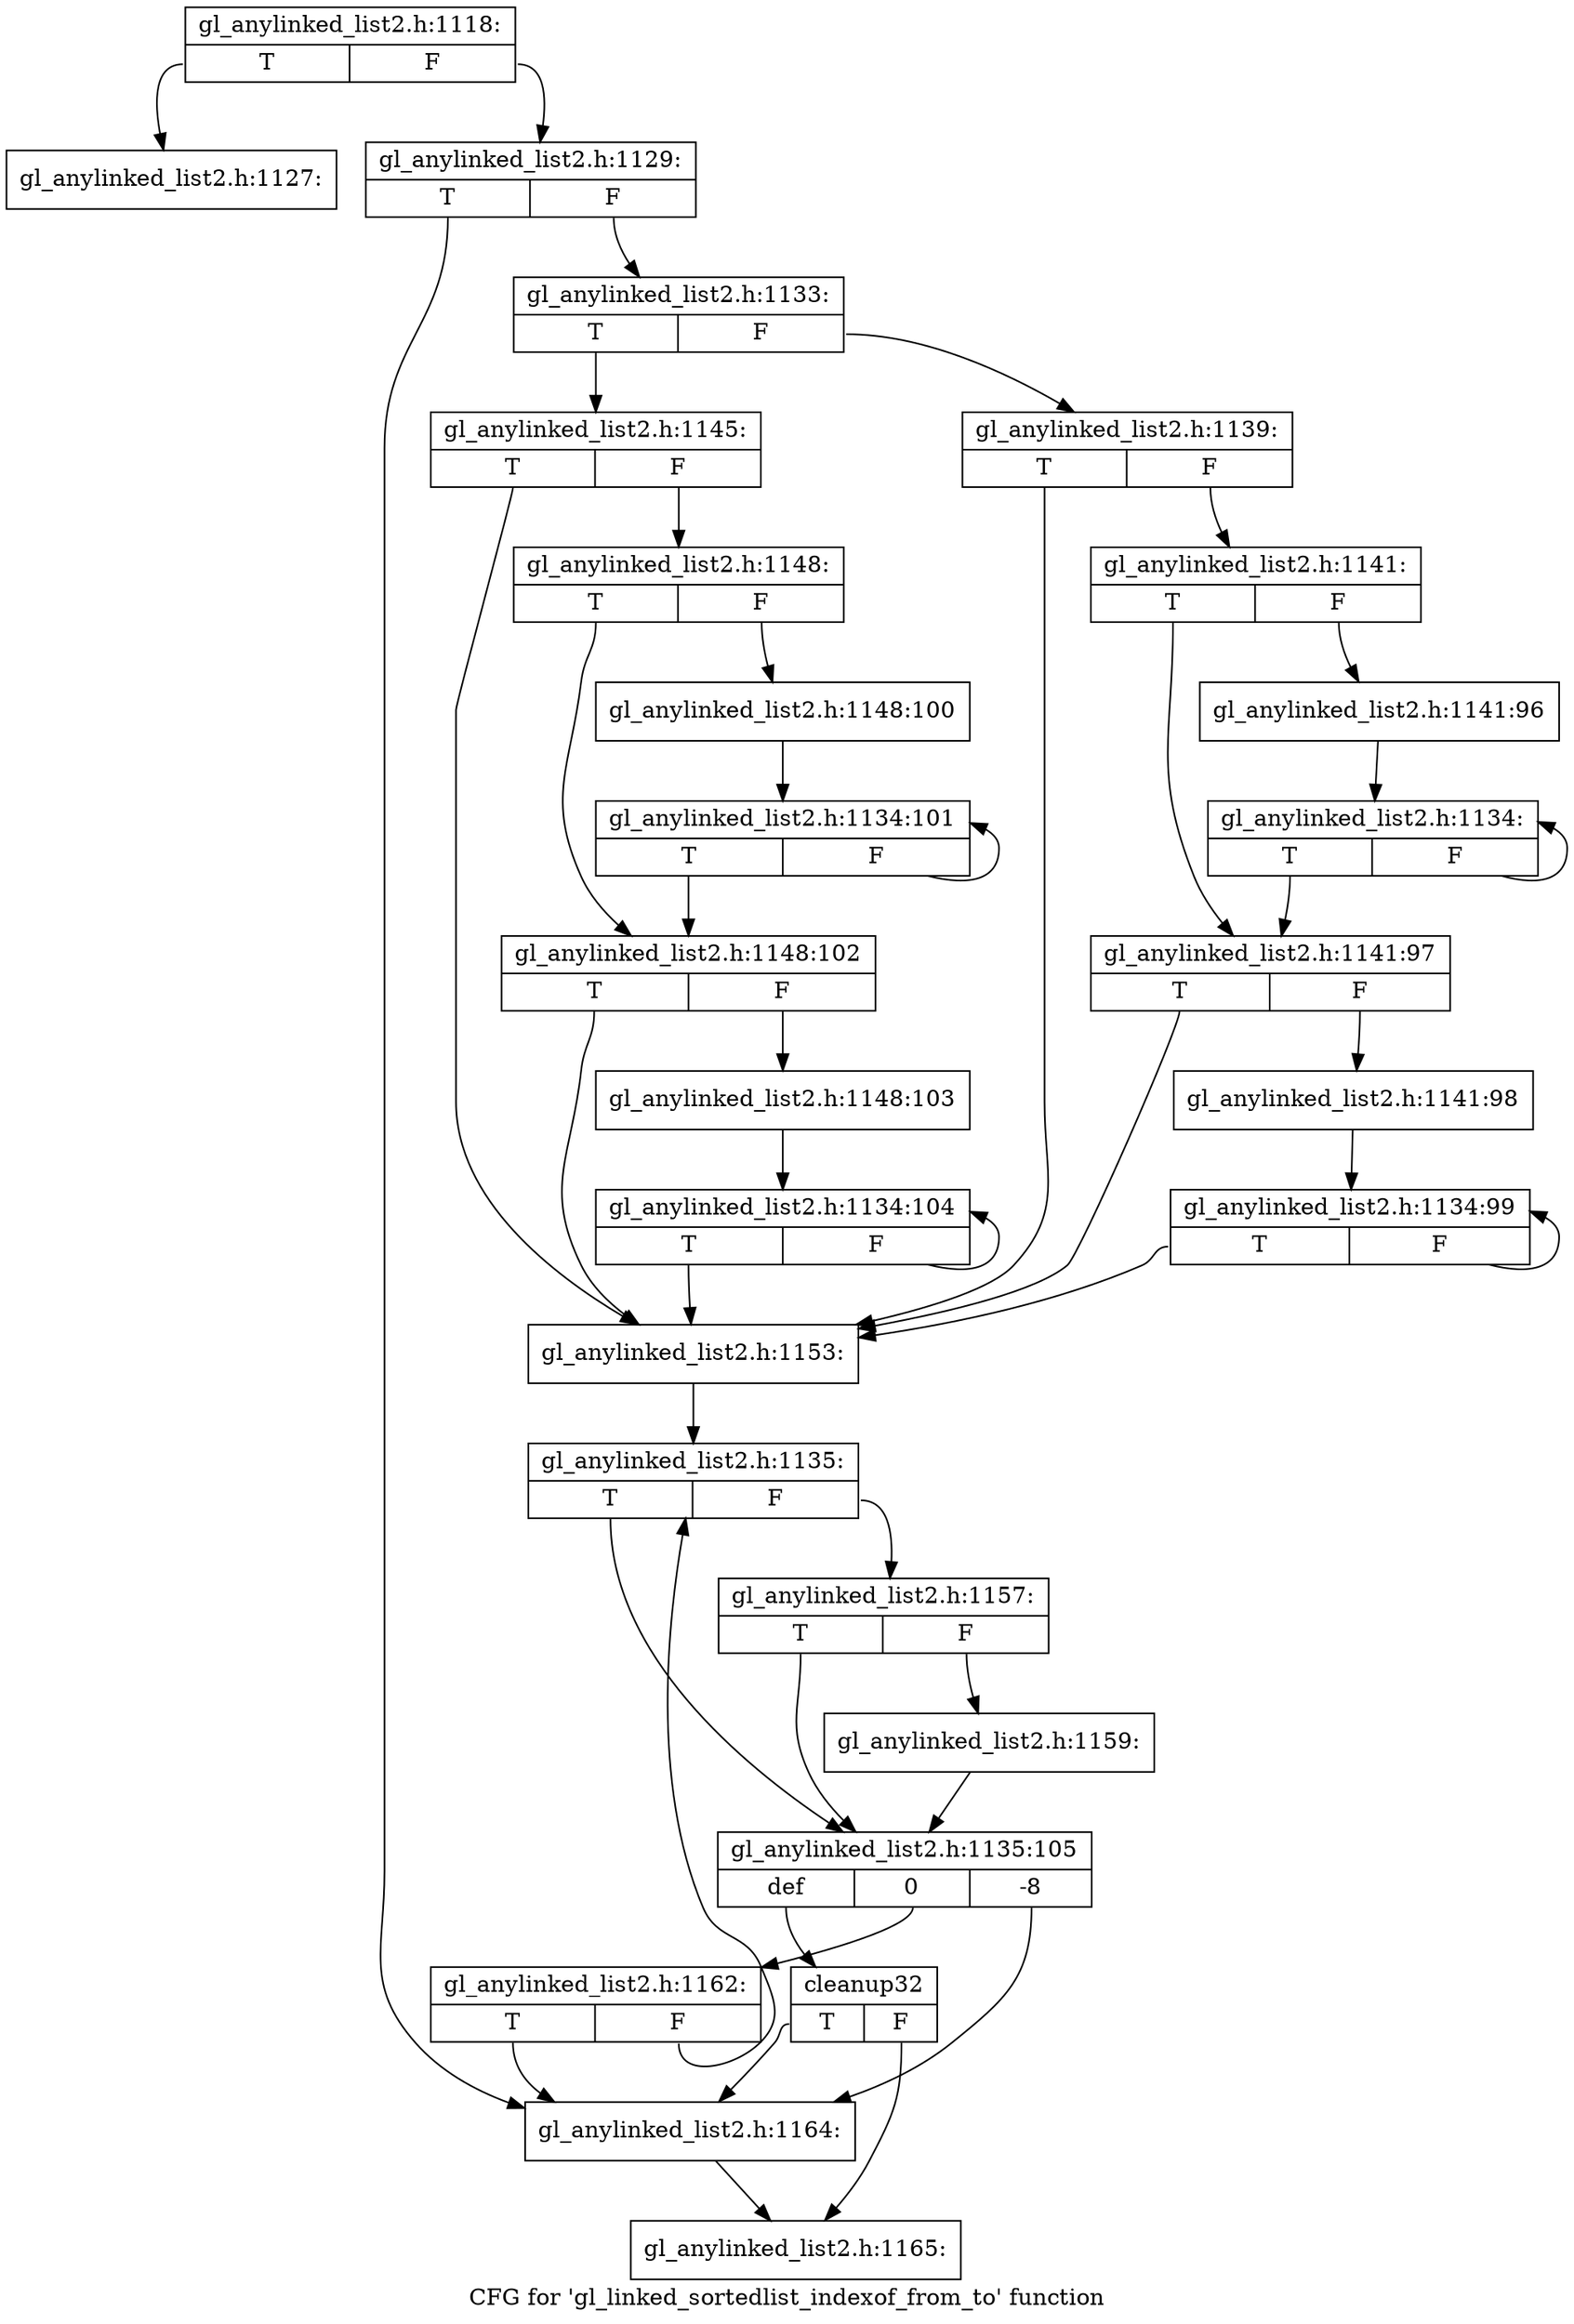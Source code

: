 digraph "CFG for 'gl_linked_sortedlist_indexof_from_to' function" {
	label="CFG for 'gl_linked_sortedlist_indexof_from_to' function";

	Node0xc76ec20 [shape=record,label="{gl_anylinked_list2.h:1118:|{<s0>T|<s1>F}}"];
	Node0xc76ec20:s0 -> Node0xc775a50;
	Node0xc76ec20:s1 -> Node0xc775ac0;
	Node0xc775a50 [shape=record,label="{gl_anylinked_list2.h:1127:}"];
	Node0xc775ac0 [shape=record,label="{gl_anylinked_list2.h:1129:|{<s0>T|<s1>F}}"];
	Node0xc775ac0:s0 -> Node0xc7766c0;
	Node0xc775ac0:s1 -> Node0xc776370;
	Node0xc776370 [shape=record,label="{gl_anylinked_list2.h:1133:|{<s0>T|<s1>F}}"];
	Node0xc776370:s0 -> Node0xc777ad0;
	Node0xc776370:s1 -> Node0xc774d30;
	Node0xc774d30 [shape=record,label="{gl_anylinked_list2.h:1139:|{<s0>T|<s1>F}}"];
	Node0xc774d30:s0 -> Node0xc76ab20;
	Node0xc774d30:s1 -> Node0xc756520;
	Node0xc756520 [shape=record,label="{gl_anylinked_list2.h:1141:|{<s0>T|<s1>F}}"];
	Node0xc756520:s0 -> Node0xc8a8bb0;
	Node0xc756520:s1 -> Node0xc8b89c0;
	Node0xc8b89c0 [shape=record,label="{gl_anylinked_list2.h:1141:96}"];
	Node0xc8b89c0 -> Node0xc8bd160;
	Node0xc8bd160 [shape=record,label="{gl_anylinked_list2.h:1134:|{<s0>T|<s1>F}}"];
	Node0xc8bd160:s0 -> Node0xc8a8bb0;
	Node0xc8bd160:s1 -> Node0xc8bd160;
	Node0xc8a8bb0 [shape=record,label="{gl_anylinked_list2.h:1141:97|{<s0>T|<s1>F}}"];
	Node0xc8a8bb0:s0 -> Node0xc76ab20;
	Node0xc8a8bb0:s1 -> Node0xc8c7790;
	Node0xc8c7790 [shape=record,label="{gl_anylinked_list2.h:1141:98}"];
	Node0xc8c7790 -> Node0xc778730;
	Node0xc778730 [shape=record,label="{gl_anylinked_list2.h:1134:99|{<s0>T|<s1>F}}"];
	Node0xc778730:s0 -> Node0xc76ab20;
	Node0xc778730:s1 -> Node0xc778730;
	Node0xc777ad0 [shape=record,label="{gl_anylinked_list2.h:1145:|{<s0>T|<s1>F}}"];
	Node0xc777ad0:s0 -> Node0xc76ab20;
	Node0xc777ad0:s1 -> Node0xc757200;
	Node0xc757200 [shape=record,label="{gl_anylinked_list2.h:1148:|{<s0>T|<s1>F}}"];
	Node0xc757200:s0 -> Node0xc87d400;
	Node0xc757200:s1 -> Node0xc76a730;
	Node0xc76a730 [shape=record,label="{gl_anylinked_list2.h:1148:100}"];
	Node0xc76a730 -> Node0xc8a8c00;
	Node0xc8a8c00 [shape=record,label="{gl_anylinked_list2.h:1134:101|{<s0>T|<s1>F}}"];
	Node0xc8a8c00:s0 -> Node0xc87d400;
	Node0xc8a8c00:s1 -> Node0xc8a8c00;
	Node0xc87d400 [shape=record,label="{gl_anylinked_list2.h:1148:102|{<s0>T|<s1>F}}"];
	Node0xc87d400:s0 -> Node0xc76ab20;
	Node0xc87d400:s1 -> Node0xc87d450;
	Node0xc87d450 [shape=record,label="{gl_anylinked_list2.h:1148:103}"];
	Node0xc87d450 -> Node0xc7b26f0;
	Node0xc7b26f0 [shape=record,label="{gl_anylinked_list2.h:1134:104|{<s0>T|<s1>F}}"];
	Node0xc7b26f0:s0 -> Node0xc76ab20;
	Node0xc7b26f0:s1 -> Node0xc7b26f0;
	Node0xc76ab20 [shape=record,label="{gl_anylinked_list2.h:1153:}"];
	Node0xc76ab20 -> Node0xc7b3460;
	Node0xc7b3460 [shape=record,label="{gl_anylinked_list2.h:1135:|{<s0>T|<s1>F}}"];
	Node0xc7b3460:s0 -> Node0xc7b43b0;
	Node0xc7b3460:s1 -> Node0xc7b3f40;
	Node0xc7b3f40 [shape=record,label="{gl_anylinked_list2.h:1157:|{<s0>T|<s1>F}}"];
	Node0xc7b3f40:s0 -> Node0xc7b43b0;
	Node0xc7b3f40:s1 -> Node0xc7b45f0;
	Node0xc7b45f0 [shape=record,label="{gl_anylinked_list2.h:1159:}"];
	Node0xc7b45f0 -> Node0xc7b43b0;
	Node0xc7b43b0 [shape=record,label="{gl_anylinked_list2.h:1135:105|{<s0>def|<s1>0|<s2>-8}}"];
	Node0xc7b43b0:s0 -> Node0xc7b5330;
	Node0xc7b43b0:s1 -> Node0xc7b3410;
	Node0xc7b43b0:s2 -> Node0xc7766c0;
	Node0xc7b3410 [shape=record,label="{gl_anylinked_list2.h:1162:|{<s0>T|<s1>F}}"];
	Node0xc7b3410:s0 -> Node0xc7766c0;
	Node0xc7b3410:s1 -> Node0xc7b3460;
	Node0xc7b5330 [shape=record,label="{cleanup32|{<s0>T|<s1>F}}"];
	Node0xc7b5330:s0 -> Node0xc7766c0;
	Node0xc7b5330:s1 -> Node0xc7b5cb0;
	Node0xc7766c0 [shape=record,label="{gl_anylinked_list2.h:1164:}"];
	Node0xc7766c0 -> Node0xc7b5cb0;
	Node0xc7b5cb0 [shape=record,label="{gl_anylinked_list2.h:1165:}"];
}

